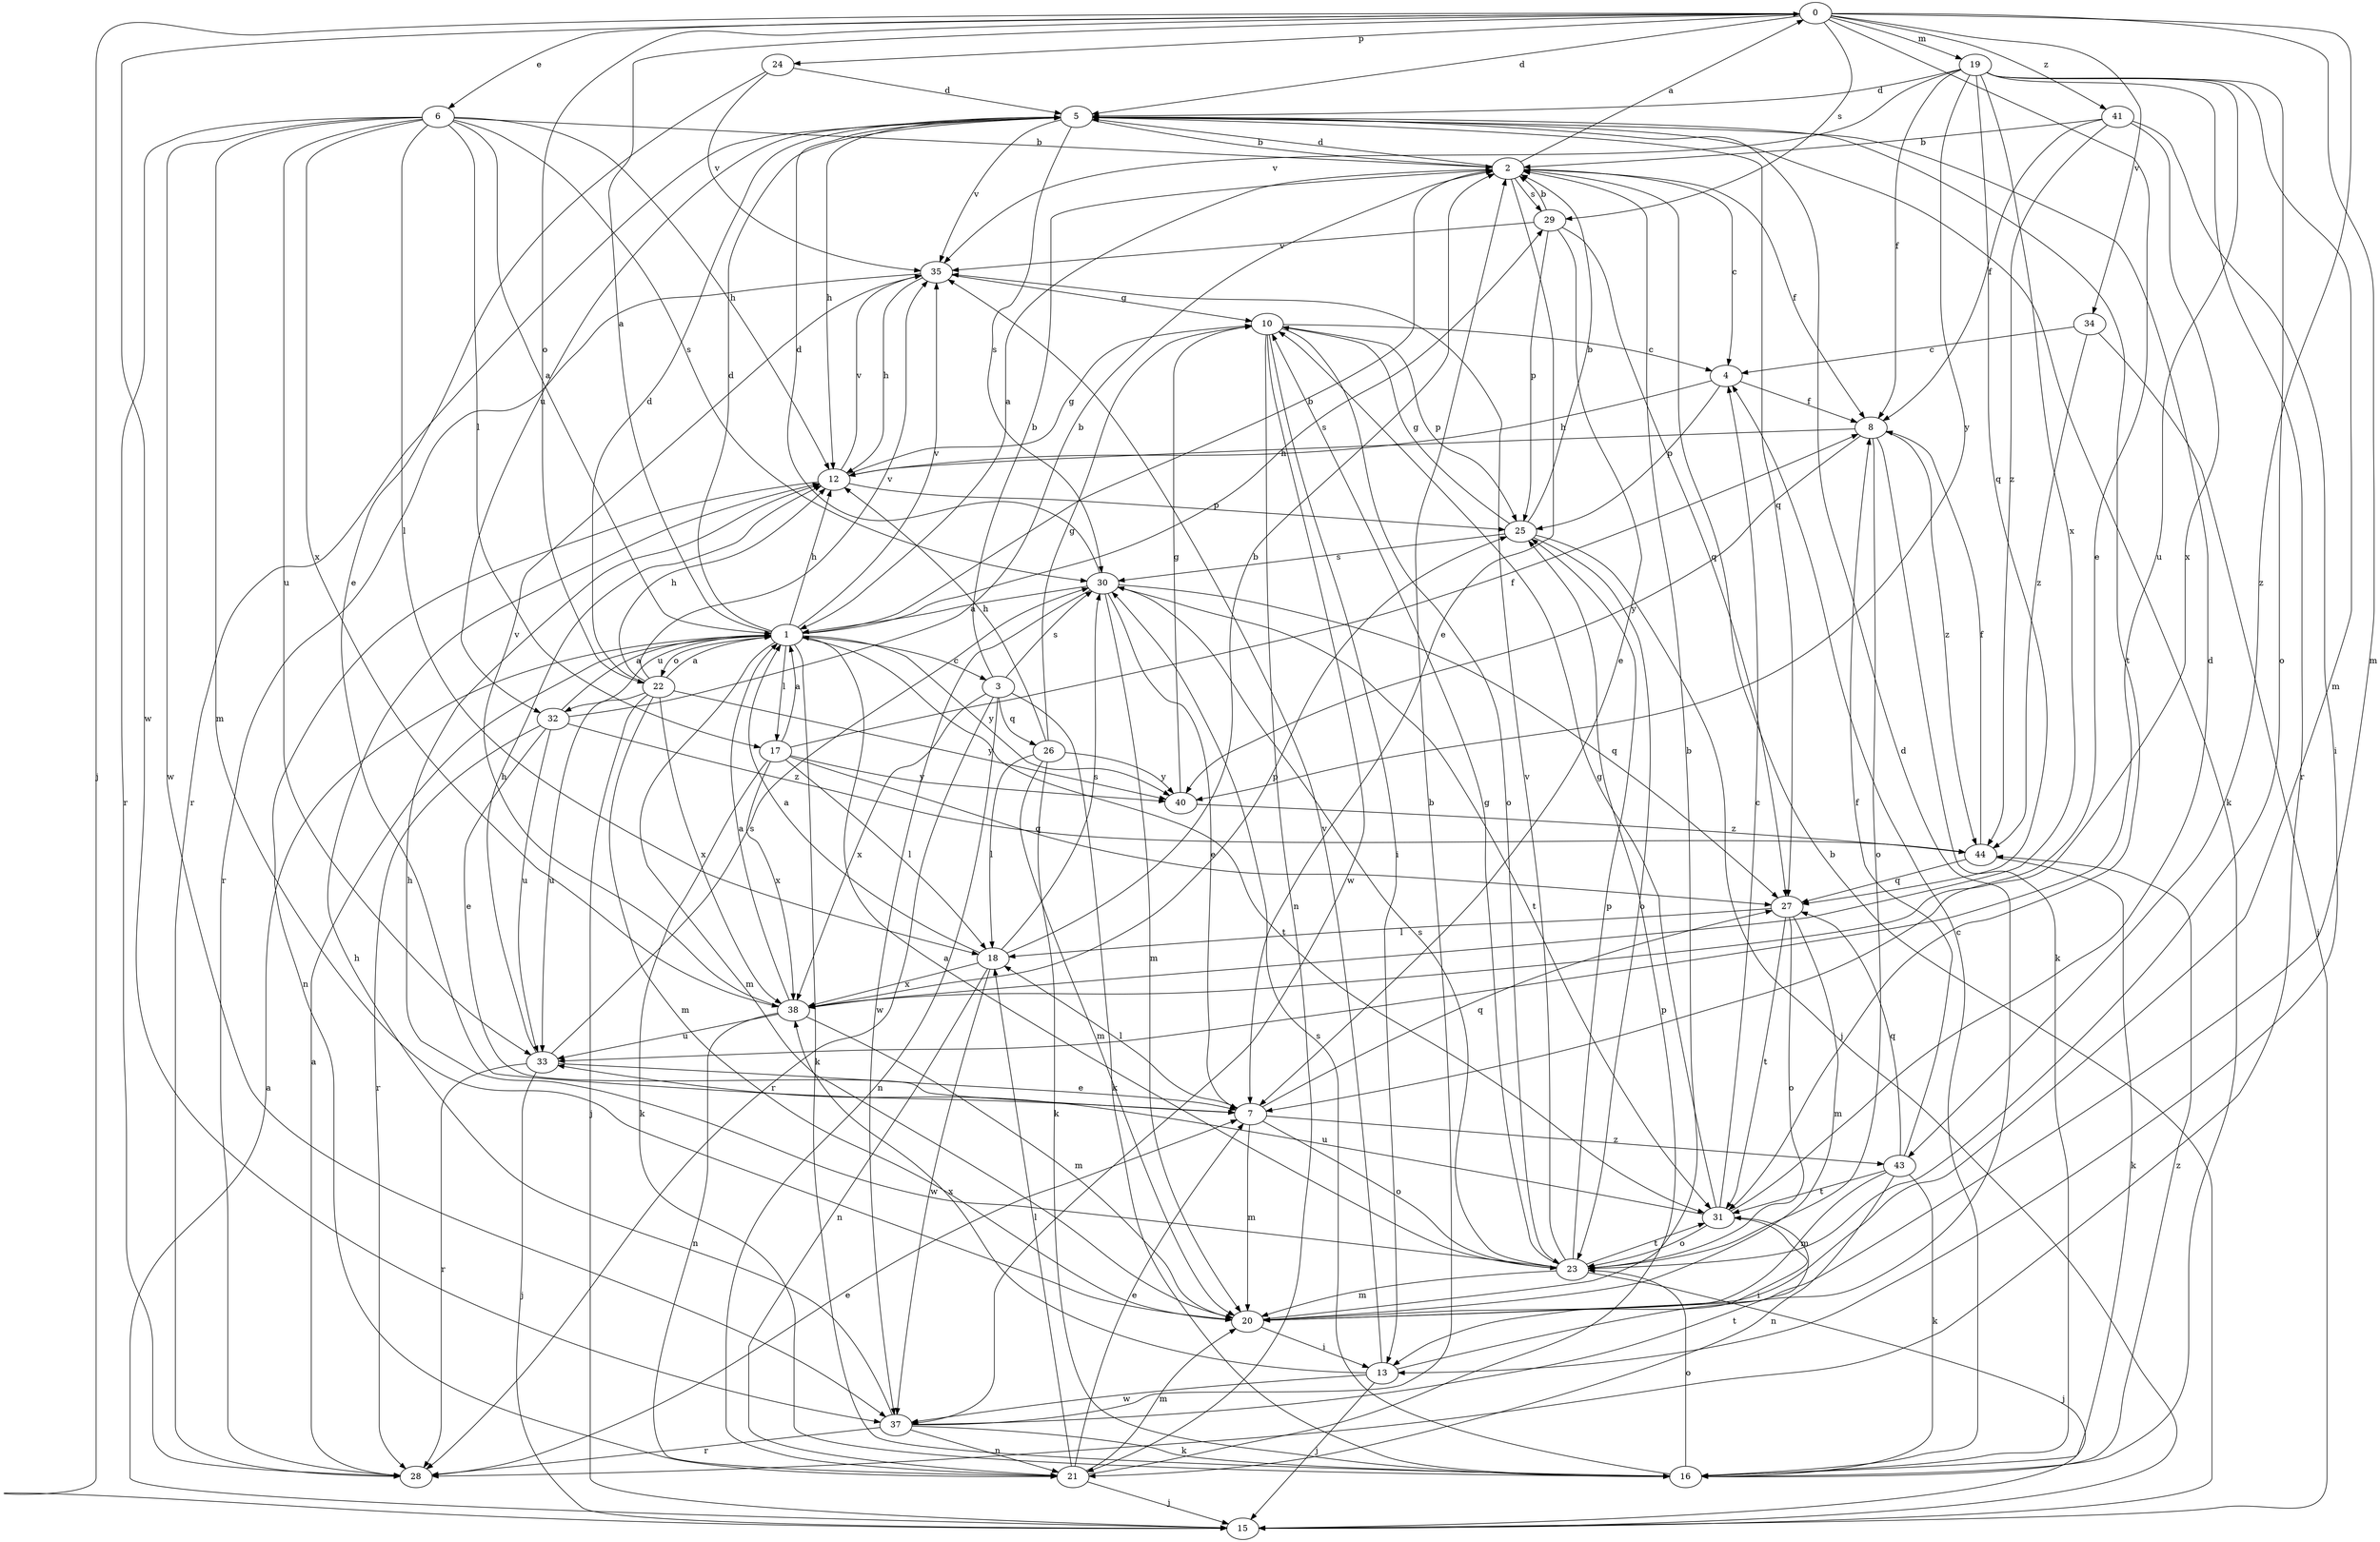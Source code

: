 strict digraph  {
0;
1;
2;
3;
4;
5;
6;
7;
8;
10;
12;
13;
15;
16;
17;
18;
19;
20;
21;
22;
23;
24;
25;
26;
27;
28;
29;
30;
31;
32;
33;
34;
35;
37;
38;
40;
41;
43;
44;
0 -> 5  [label=d];
0 -> 6  [label=e];
0 -> 7  [label=e];
0 -> 15  [label=j];
0 -> 19  [label=m];
0 -> 20  [label=m];
0 -> 22  [label=o];
0 -> 24  [label=p];
0 -> 29  [label=s];
0 -> 34  [label=v];
0 -> 37  [label=w];
0 -> 41  [label=z];
0 -> 43  [label=z];
1 -> 0  [label=a];
1 -> 2  [label=b];
1 -> 3  [label=c];
1 -> 5  [label=d];
1 -> 12  [label=h];
1 -> 16  [label=k];
1 -> 17  [label=l];
1 -> 20  [label=m];
1 -> 22  [label=o];
1 -> 29  [label=s];
1 -> 31  [label=t];
1 -> 32  [label=u];
1 -> 35  [label=v];
1 -> 40  [label=y];
2 -> 0  [label=a];
2 -> 1  [label=a];
2 -> 4  [label=c];
2 -> 5  [label=d];
2 -> 7  [label=e];
2 -> 8  [label=f];
2 -> 29  [label=s];
3 -> 2  [label=b];
3 -> 16  [label=k];
3 -> 21  [label=n];
3 -> 26  [label=q];
3 -> 28  [label=r];
3 -> 30  [label=s];
3 -> 38  [label=x];
4 -> 8  [label=f];
4 -> 12  [label=h];
4 -> 25  [label=p];
5 -> 2  [label=b];
5 -> 12  [label=h];
5 -> 16  [label=k];
5 -> 27  [label=q];
5 -> 28  [label=r];
5 -> 30  [label=s];
5 -> 31  [label=t];
5 -> 32  [label=u];
5 -> 35  [label=v];
6 -> 1  [label=a];
6 -> 2  [label=b];
6 -> 12  [label=h];
6 -> 17  [label=l];
6 -> 18  [label=l];
6 -> 20  [label=m];
6 -> 28  [label=r];
6 -> 30  [label=s];
6 -> 33  [label=u];
6 -> 37  [label=w];
6 -> 38  [label=x];
7 -> 18  [label=l];
7 -> 20  [label=m];
7 -> 23  [label=o];
7 -> 27  [label=q];
7 -> 43  [label=z];
8 -> 12  [label=h];
8 -> 16  [label=k];
8 -> 23  [label=o];
8 -> 40  [label=y];
8 -> 44  [label=z];
10 -> 4  [label=c];
10 -> 13  [label=i];
10 -> 21  [label=n];
10 -> 23  [label=o];
10 -> 25  [label=p];
10 -> 37  [label=w];
12 -> 10  [label=g];
12 -> 21  [label=n];
12 -> 25  [label=p];
12 -> 35  [label=v];
13 -> 5  [label=d];
13 -> 15  [label=j];
13 -> 35  [label=v];
13 -> 37  [label=w];
13 -> 38  [label=x];
15 -> 1  [label=a];
15 -> 2  [label=b];
16 -> 4  [label=c];
16 -> 23  [label=o];
16 -> 30  [label=s];
16 -> 44  [label=z];
17 -> 1  [label=a];
17 -> 8  [label=f];
17 -> 16  [label=k];
17 -> 18  [label=l];
17 -> 27  [label=q];
17 -> 38  [label=x];
17 -> 40  [label=y];
18 -> 1  [label=a];
18 -> 2  [label=b];
18 -> 21  [label=n];
18 -> 30  [label=s];
18 -> 37  [label=w];
18 -> 38  [label=x];
19 -> 5  [label=d];
19 -> 8  [label=f];
19 -> 20  [label=m];
19 -> 23  [label=o];
19 -> 27  [label=q];
19 -> 28  [label=r];
19 -> 33  [label=u];
19 -> 35  [label=v];
19 -> 38  [label=x];
19 -> 40  [label=y];
20 -> 2  [label=b];
20 -> 13  [label=i];
21 -> 7  [label=e];
21 -> 15  [label=j];
21 -> 18  [label=l];
21 -> 20  [label=m];
21 -> 25  [label=p];
22 -> 1  [label=a];
22 -> 5  [label=d];
22 -> 12  [label=h];
22 -> 15  [label=j];
22 -> 20  [label=m];
22 -> 33  [label=u];
22 -> 35  [label=v];
22 -> 38  [label=x];
22 -> 40  [label=y];
23 -> 1  [label=a];
23 -> 10  [label=g];
23 -> 12  [label=h];
23 -> 15  [label=j];
23 -> 20  [label=m];
23 -> 25  [label=p];
23 -> 30  [label=s];
23 -> 31  [label=t];
23 -> 35  [label=v];
24 -> 5  [label=d];
24 -> 7  [label=e];
24 -> 35  [label=v];
25 -> 2  [label=b];
25 -> 10  [label=g];
25 -> 15  [label=j];
25 -> 23  [label=o];
25 -> 30  [label=s];
26 -> 10  [label=g];
26 -> 12  [label=h];
26 -> 16  [label=k];
26 -> 18  [label=l];
26 -> 20  [label=m];
26 -> 40  [label=y];
27 -> 18  [label=l];
27 -> 20  [label=m];
27 -> 23  [label=o];
27 -> 31  [label=t];
28 -> 1  [label=a];
28 -> 7  [label=e];
29 -> 2  [label=b];
29 -> 7  [label=e];
29 -> 25  [label=p];
29 -> 27  [label=q];
29 -> 35  [label=v];
30 -> 1  [label=a];
30 -> 5  [label=d];
30 -> 7  [label=e];
30 -> 20  [label=m];
30 -> 27  [label=q];
30 -> 31  [label=t];
30 -> 37  [label=w];
31 -> 4  [label=c];
31 -> 5  [label=d];
31 -> 10  [label=g];
31 -> 13  [label=i];
31 -> 23  [label=o];
31 -> 33  [label=u];
32 -> 1  [label=a];
32 -> 2  [label=b];
32 -> 7  [label=e];
32 -> 28  [label=r];
32 -> 33  [label=u];
32 -> 44  [label=z];
33 -> 7  [label=e];
33 -> 12  [label=h];
33 -> 15  [label=j];
33 -> 28  [label=r];
33 -> 30  [label=s];
34 -> 4  [label=c];
34 -> 15  [label=j];
34 -> 44  [label=z];
35 -> 10  [label=g];
35 -> 12  [label=h];
35 -> 28  [label=r];
37 -> 2  [label=b];
37 -> 12  [label=h];
37 -> 16  [label=k];
37 -> 21  [label=n];
37 -> 28  [label=r];
37 -> 31  [label=t];
38 -> 1  [label=a];
38 -> 20  [label=m];
38 -> 21  [label=n];
38 -> 25  [label=p];
38 -> 33  [label=u];
38 -> 35  [label=v];
40 -> 10  [label=g];
40 -> 44  [label=z];
41 -> 2  [label=b];
41 -> 8  [label=f];
41 -> 13  [label=i];
41 -> 38  [label=x];
41 -> 44  [label=z];
43 -> 8  [label=f];
43 -> 16  [label=k];
43 -> 20  [label=m];
43 -> 21  [label=n];
43 -> 27  [label=q];
43 -> 31  [label=t];
44 -> 8  [label=f];
44 -> 16  [label=k];
44 -> 27  [label=q];
}
